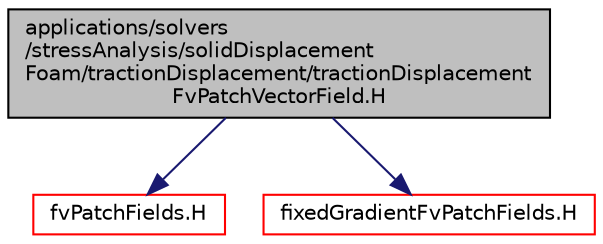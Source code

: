 digraph "applications/solvers/stressAnalysis/solidDisplacementFoam/tractionDisplacement/tractionDisplacementFvPatchVectorField.H"
{
  bgcolor="transparent";
  edge [fontname="Helvetica",fontsize="10",labelfontname="Helvetica",labelfontsize="10"];
  node [fontname="Helvetica",fontsize="10",shape=record];
  Node1 [label="applications/solvers\l/stressAnalysis/solidDisplacement\lFoam/tractionDisplacement/tractionDisplacement\lFvPatchVectorField.H",height=0.2,width=0.4,color="black", fillcolor="grey75", style="filled", fontcolor="black"];
  Node1 -> Node2 [color="midnightblue",fontsize="10",style="solid",fontname="Helvetica"];
  Node2 [label="fvPatchFields.H",height=0.2,width=0.4,color="red",URL="$a05679.html"];
  Node1 -> Node3 [color="midnightblue",fontsize="10",style="solid",fontname="Helvetica"];
  Node3 [label="fixedGradientFvPatchFields.H",height=0.2,width=0.4,color="red",URL="$a05333.html"];
}
